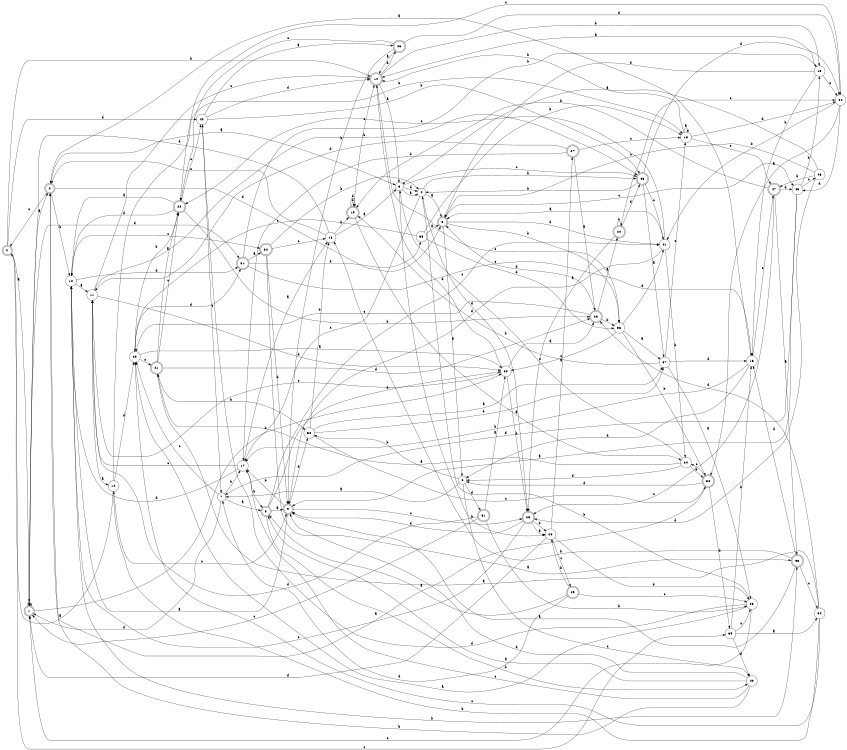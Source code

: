 digraph n42_1 {
__start0 [label="" shape="none"];

rankdir=LR;
size="8,5";

s0 [style="rounded,filled", color="black", fillcolor="white" shape="doublecircle", label="0"];
s1 [style="rounded,filled", color="black", fillcolor="white" shape="doublecircle", label="1"];
s2 [style="rounded,filled", color="black", fillcolor="white" shape="doublecircle", label="2"];
s3 [style="filled", color="black", fillcolor="white" shape="circle", label="3"];
s4 [style="filled", color="black", fillcolor="white" shape="circle", label="4"];
s5 [style="rounded,filled", color="black", fillcolor="white" shape="doublecircle", label="5"];
s6 [style="filled", color="black", fillcolor="white" shape="circle", label="6"];
s7 [style="filled", color="black", fillcolor="white" shape="circle", label="7"];
s8 [style="rounded,filled", color="black", fillcolor="white" shape="doublecircle", label="8"];
s9 [style="rounded,filled", color="black", fillcolor="white" shape="doublecircle", label="9"];
s10 [style="filled", color="black", fillcolor="white" shape="circle", label="10"];
s11 [style="filled", color="black", fillcolor="white" shape="circle", label="11"];
s12 [style="filled", color="black", fillcolor="white" shape="circle", label="12"];
s13 [style="filled", color="black", fillcolor="white" shape="circle", label="13"];
s14 [style="rounded,filled", color="black", fillcolor="white" shape="doublecircle", label="14"];
s15 [style="filled", color="black", fillcolor="white" shape="circle", label="15"];
s16 [style="filled", color="black", fillcolor="white" shape="circle", label="16"];
s17 [style="filled", color="black", fillcolor="white" shape="circle", label="17"];
s18 [style="filled", color="black", fillcolor="white" shape="circle", label="18"];
s19 [style="rounded,filled", color="black", fillcolor="white" shape="doublecircle", label="19"];
s20 [style="filled", color="black", fillcolor="white" shape="circle", label="20"];
s21 [style="rounded,filled", color="black", fillcolor="white" shape="doublecircle", label="21"];
s22 [style="rounded,filled", color="black", fillcolor="white" shape="doublecircle", label="22"];
s23 [style="rounded,filled", color="black", fillcolor="white" shape="doublecircle", label="23"];
s24 [style="rounded,filled", color="black", fillcolor="white" shape="doublecircle", label="24"];
s25 [style="rounded,filled", color="black", fillcolor="white" shape="doublecircle", label="25"];
s26 [style="filled", color="black", fillcolor="white" shape="circle", label="26"];
s27 [style="rounded,filled", color="black", fillcolor="white" shape="doublecircle", label="27"];
s28 [style="filled", color="black", fillcolor="white" shape="circle", label="28"];
s29 [style="filled", color="black", fillcolor="white" shape="circle", label="29"];
s30 [style="filled", color="black", fillcolor="white" shape="circle", label="30"];
s31 [style="rounded,filled", color="black", fillcolor="white" shape="doublecircle", label="31"];
s32 [style="rounded,filled", color="black", fillcolor="white" shape="doublecircle", label="32"];
s33 [style="rounded,filled", color="black", fillcolor="white" shape="doublecircle", label="33"];
s34 [style="filled", color="black", fillcolor="white" shape="circle", label="34"];
s35 [style="filled", color="black", fillcolor="white" shape="circle", label="35"];
s36 [style="filled", color="black", fillcolor="white" shape="circle", label="36"];
s37 [style="filled", color="black", fillcolor="white" shape="circle", label="37"];
s38 [style="rounded,filled", color="black", fillcolor="white" shape="doublecircle", label="38"];
s39 [style="filled", color="black", fillcolor="white" shape="circle", label="39"];
s40 [style="filled", color="black", fillcolor="white" shape="circle", label="40"];
s41 [style="filled", color="black", fillcolor="white" shape="circle", label="41"];
s42 [style="filled", color="black", fillcolor="white" shape="circle", label="42"];
s43 [style="rounded,filled", color="black", fillcolor="white" shape="doublecircle", label="43"];
s44 [style="filled", color="black", fillcolor="white" shape="circle", label="44"];
s45 [style="filled", color="black", fillcolor="white" shape="circle", label="45"];
s46 [style="filled", color="black", fillcolor="white" shape="circle", label="46"];
s47 [style="rounded,filled", color="black", fillcolor="white" shape="doublecircle", label="47"];
s48 [style="rounded,filled", color="black", fillcolor="white" shape="doublecircle", label="48"];
s49 [style="rounded,filled", color="black", fillcolor="white" shape="doublecircle", label="49"];
s50 [style="filled", color="black", fillcolor="white" shape="circle", label="50"];
s51 [style="rounded,filled", color="black", fillcolor="white" shape="doublecircle", label="51"];
s0 -> s1 [label="a"];
s0 -> s14 [label="b"];
s0 -> s39 [label="c"];
s0 -> s42 [label="d"];
s1 -> s2 [label="a"];
s1 -> s30 [label="b"];
s1 -> s1 [label="c"];
s1 -> s31 [label="d"];
s2 -> s3 [label="a"];
s2 -> s10 [label="b"];
s2 -> s0 [label="c"];
s2 -> s5 [label="d"];
s3 -> s4 [label="a"];
s3 -> s26 [label="b"];
s3 -> s48 [label="c"];
s3 -> s4 [label="d"];
s4 -> s5 [label="a"];
s4 -> s48 [label="b"];
s4 -> s17 [label="c"];
s4 -> s25 [label="d"];
s5 -> s6 [label="a"];
s5 -> s36 [label="b"];
s5 -> s45 [label="c"];
s5 -> s41 [label="d"];
s6 -> s7 [label="a"];
s6 -> s50 [label="b"];
s6 -> s40 [label="c"];
s6 -> s51 [label="d"];
s7 -> s8 [label="a"];
s7 -> s17 [label="b"];
s7 -> s29 [label="c"];
s7 -> s1 [label="d"];
s8 -> s9 [label="a"];
s8 -> s40 [label="b"];
s8 -> s41 [label="c"];
s8 -> s30 [label="d"];
s9 -> s10 [label="a"];
s9 -> s17 [label="b"];
s9 -> s25 [label="c"];
s9 -> s50 [label="d"];
s10 -> s11 [label="a"];
s10 -> s33 [label="b"];
s10 -> s32 [label="c"];
s10 -> s31 [label="d"];
s11 -> s12 [label="a"];
s11 -> s48 [label="b"];
s11 -> s14 [label="c"];
s11 -> s30 [label="d"];
s12 -> s0 [label="a"];
s12 -> s13 [label="b"];
s12 -> s9 [label="c"];
s12 -> s29 [label="d"];
s13 -> s13 [label="a"];
s13 -> s14 [label="b"];
s13 -> s47 [label="c"];
s13 -> s44 [label="d"];
s14 -> s3 [label="a"];
s14 -> s15 [label="b"];
s14 -> s36 [label="c"];
s14 -> s43 [label="d"];
s15 -> s14 [label="a"];
s15 -> s16 [label="b"];
s15 -> s44 [label="c"];
s15 -> s5 [label="d"];
s16 -> s2 [label="a"];
s16 -> s17 [label="b"];
s16 -> s47 [label="c"];
s16 -> s6 [label="d"];
s17 -> s18 [label="a"];
s17 -> s8 [label="b"];
s17 -> s11 [label="c"];
s17 -> s10 [label="d"];
s18 -> s3 [label="a"];
s18 -> s19 [label="b"];
s18 -> s2 [label="c"];
s18 -> s1 [label="d"];
s19 -> s20 [label="a"];
s19 -> s19 [label="b"];
s19 -> s14 [label="c"];
s19 -> s19 [label="d"];
s20 -> s21 [label="a"];
s20 -> s38 [label="b"];
s20 -> s3 [label="c"];
s20 -> s6 [label="d"];
s21 -> s22 [label="a"];
s21 -> s50 [label="b"];
s21 -> s22 [label="c"];
s21 -> s23 [label="d"];
s22 -> s10 [label="a"];
s22 -> s23 [label="b"];
s22 -> s42 [label="c"];
s22 -> s10 [label="d"];
s23 -> s24 [label="a"];
s23 -> s36 [label="b"];
s23 -> s29 [label="c"];
s23 -> s5 [label="d"];
s24 -> s25 [label="a"];
s24 -> s24 [label="b"];
s24 -> s44 [label="c"];
s24 -> s48 [label="d"];
s25 -> s26 [label="a"];
s25 -> s26 [label="b"];
s25 -> s10 [label="c"];
s25 -> s9 [label="d"];
s26 -> s27 [label="a"];
s26 -> s28 [label="b"];
s26 -> s49 [label="c"];
s26 -> s1 [label="d"];
s27 -> s23 [label="a"];
s27 -> s17 [label="b"];
s27 -> s13 [label="c"];
s27 -> s11 [label="d"];
s28 -> s29 [label="a"];
s28 -> s4 [label="b"];
s28 -> s1 [label="c"];
s28 -> s42 [label="d"];
s29 -> s30 [label="a"];
s29 -> s22 [label="b"];
s29 -> s21 [label="c"];
s29 -> s31 [label="d"];
s30 -> s23 [label="a"];
s30 -> s25 [label="b"];
s30 -> s11 [label="c"];
s30 -> s14 [label="d"];
s31 -> s32 [label="a"];
s31 -> s15 [label="b"];
s31 -> s16 [label="c"];
s31 -> s35 [label="d"];
s32 -> s33 [label="a"];
s32 -> s4 [label="b"];
s32 -> s18 [label="c"];
s32 -> s9 [label="d"];
s33 -> s9 [label="a"];
s33 -> s18 [label="b"];
s33 -> s34 [label="c"];
s33 -> s16 [label="d"];
s34 -> s21 [label="a"];
s34 -> s12 [label="b"];
s34 -> s29 [label="c"];
s34 -> s23 [label="d"];
s35 -> s5 [label="a"];
s35 -> s13 [label="b"];
s35 -> s29 [label="c"];
s35 -> s36 [label="d"];
s36 -> s37 [label="a"];
s36 -> s38 [label="b"];
s36 -> s30 [label="c"];
s36 -> s41 [label="d"];
s37 -> s28 [label="a"];
s37 -> s19 [label="b"];
s37 -> s13 [label="c"];
s37 -> s16 [label="d"];
s38 -> s2 [label="a"];
s38 -> s39 [label="b"];
s38 -> s20 [label="c"];
s38 -> s6 [label="d"];
s39 -> s34 [label="a"];
s39 -> s16 [label="b"];
s39 -> s28 [label="c"];
s39 -> s40 [label="d"];
s40 -> s8 [label="a"];
s40 -> s2 [label="b"];
s40 -> s17 [label="c"];
s40 -> s9 [label="d"];
s41 -> s5 [label="a"];
s41 -> s20 [label="b"];
s41 -> s22 [label="c"];
s41 -> s9 [label="d"];
s42 -> s43 [label="a"];
s42 -> s48 [label="b"];
s42 -> s7 [label="c"];
s42 -> s14 [label="d"];
s43 -> s14 [label="a"];
s43 -> s9 [label="b"];
s43 -> s22 [label="c"];
s43 -> s44 [label="d"];
s44 -> s38 [label="a"];
s44 -> s41 [label="b"];
s44 -> s22 [label="c"];
s44 -> s45 [label="d"];
s45 -> s9 [label="a"];
s45 -> s15 [label="b"];
s45 -> s46 [label="c"];
s45 -> s7 [label="d"];
s46 -> s3 [label="a"];
s46 -> s47 [label="b"];
s46 -> s5 [label="c"];
s46 -> s25 [label="d"];
s47 -> s33 [label="a"];
s47 -> s19 [label="b"];
s47 -> s25 [label="c"];
s47 -> s45 [label="d"];
s48 -> s37 [label="a"];
s48 -> s4 [label="b"];
s48 -> s41 [label="c"];
s48 -> s44 [label="d"];
s49 -> s8 [label="a"];
s49 -> s26 [label="b"];
s49 -> s28 [label="c"];
s49 -> s7 [label="d"];
s50 -> s37 [label="a"];
s50 -> s18 [label="b"];
s50 -> s38 [label="c"];
s50 -> s37 [label="d"];
s51 -> s30 [label="a"];
s51 -> s28 [label="b"];
s51 -> s1 [label="c"];
s51 -> s11 [label="d"];

}